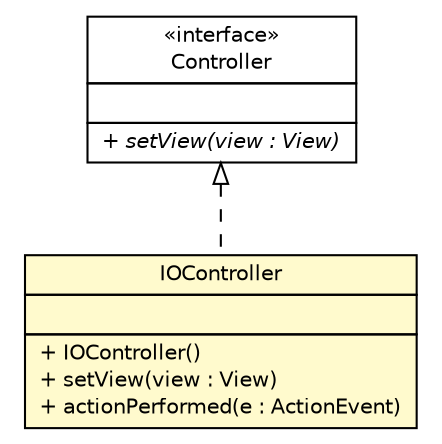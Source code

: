 #!/usr/local/bin/dot
#
# Class diagram 
# Generated by UMLGraph version R5_6 (http://www.umlgraph.org/)
#

digraph G {
	edge [fontname="Helvetica",fontsize=10,labelfontname="Helvetica",labelfontsize=10];
	node [fontname="Helvetica",fontsize=10,shape=plaintext];
	nodesep=0.25;
	ranksep=0.5;
	// thmuggleton.controller.IOController
	c517 [label=<<table title="thmuggleton.controller.IOController" border="0" cellborder="1" cellspacing="0" cellpadding="2" port="p" bgcolor="lemonChiffon" href="./IOController.html">
		<tr><td><table border="0" cellspacing="0" cellpadding="1">
<tr><td align="center" balign="center"> IOController </td></tr>
		</table></td></tr>
		<tr><td><table border="0" cellspacing="0" cellpadding="1">
<tr><td align="left" balign="left">  </td></tr>
		</table></td></tr>
		<tr><td><table border="0" cellspacing="0" cellpadding="1">
<tr><td align="left" balign="left"> + IOController() </td></tr>
<tr><td align="left" balign="left"> + setView(view : View) </td></tr>
<tr><td align="left" balign="left"> + actionPerformed(e : ActionEvent) </td></tr>
		</table></td></tr>
		</table>>, URL="./IOController.html", fontname="Helvetica", fontcolor="black", fontsize=10.0];
	// thmuggleton.controller.Controller
	c518 [label=<<table title="thmuggleton.controller.Controller" border="0" cellborder="1" cellspacing="0" cellpadding="2" port="p" href="./Controller.html">
		<tr><td><table border="0" cellspacing="0" cellpadding="1">
<tr><td align="center" balign="center"> &#171;interface&#187; </td></tr>
<tr><td align="center" balign="center"> Controller </td></tr>
		</table></td></tr>
		<tr><td><table border="0" cellspacing="0" cellpadding="1">
<tr><td align="left" balign="left">  </td></tr>
		</table></td></tr>
		<tr><td><table border="0" cellspacing="0" cellpadding="1">
<tr><td align="left" balign="left"><font face="Helvetica-Oblique" point-size="10.0"> + setView(view : View) </font></td></tr>
		</table></td></tr>
		</table>>, URL="./Controller.html", fontname="Helvetica", fontcolor="black", fontsize=10.0];
	//thmuggleton.controller.IOController implements thmuggleton.controller.Controller
	c518:p -> c517:p [dir=back,arrowtail=empty,style=dashed];
}

